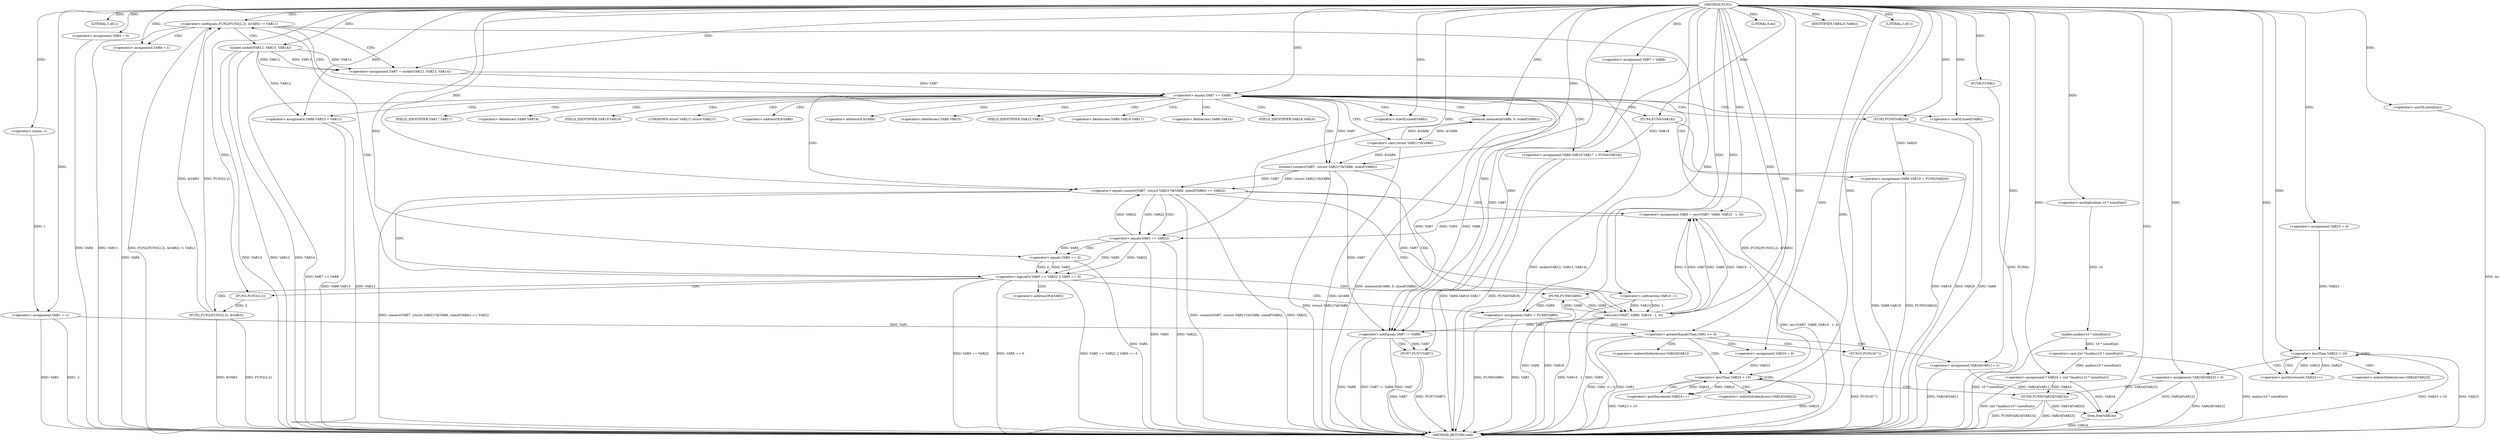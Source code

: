 digraph FUN1 {  
"1000100" [label = "(METHOD,FUN1)" ]
"1000284" [label = "(METHOD_RETURN,void)" ]
"1000103" [label = "(<operator>.assignment,VAR1 = -1)" ]
"1000105" [label = "(<operator>.minus,-1)" ]
"1000108" [label = "(LITERAL,1,if(1))" ]
"1000113" [label = "(<operator>.assignment,VAR4 = 0)" ]
"1000119" [label = "(<operator>.assignment,VAR7 = VAR8)" ]
"1000126" [label = "(<operator>.notEquals,FUN2(FUN3(2,2), &VAR3) != VAR11)" ]
"1000127" [label = "(FUN2,FUN2(FUN3(2,2), &VAR3))" ]
"1000128" [label = "(FUN3,FUN3(2,2))" ]
"1000136" [label = "(<operator>.assignment,VAR4 = 1)" ]
"1000139" [label = "(<operator>.assignment,VAR7 = socket(VAR12, VAR13, VAR14))" ]
"1000141" [label = "(socket,socket(VAR12, VAR13, VAR14))" ]
"1000146" [label = "(<operator>.equals,VAR7 == VAR8)" ]
"1000151" [label = "(memset,memset(&VAR6, 0, sizeof(VAR6)))" ]
"1000155" [label = "(<operator>.sizeOf,sizeof(VAR6))" ]
"1000157" [label = "(<operator>.assignment,VAR6.VAR15 = VAR12)" ]
"1000162" [label = "(<operator>.assignment,VAR6.VAR16.VAR17 = FUN4(VAR18))" ]
"1000168" [label = "(FUN4,FUN4(VAR18))" ]
"1000170" [label = "(<operator>.assignment,VAR6.VAR19 = FUN5(VAR20))" ]
"1000174" [label = "(FUN5,FUN5(VAR20))" ]
"1000177" [label = "(<operator>.equals,connect(VAR7, (struct VAR21*)&VAR6, sizeof(VAR6)) == VAR22)" ]
"1000178" [label = "(connect,connect(VAR7, (struct VAR21*)&VAR6, sizeof(VAR6)))" ]
"1000180" [label = "(<operator>.cast,(struct VAR21*)&VAR6)" ]
"1000184" [label = "(<operator>.sizeOf,sizeof(VAR6))" ]
"1000189" [label = "(<operator>.assignment,VAR5 = recv(VAR7, VAR9, VAR10 - 1, 0))" ]
"1000191" [label = "(recv,recv(VAR7, VAR9, VAR10 - 1, 0))" ]
"1000194" [label = "(<operator>.subtraction,VAR10 - 1)" ]
"1000199" [label = "(<operator>.logicalOr,VAR5 == VAR22 || VAR5 == 0)" ]
"1000200" [label = "(<operator>.equals,VAR5 == VAR22)" ]
"1000203" [label = "(<operator>.equals,VAR5 == 0)" ]
"1000208" [label = "(<operator>.assignment,VAR1 = FUN6(VAR9))" ]
"1000210" [label = "(FUN6,FUN6(VAR9))" ]
"1000212" [label = "(LITERAL,0,do)" ]
"1000214" [label = "(<operator>.notEquals,VAR7 != VAR8)" ]
"1000218" [label = "(FUN7,FUN7(VAR7))" ]
"1000221" [label = "(IDENTIFIER,VAR4,if (VAR4))" ]
"1000223" [label = "(FUN8,FUN8())" ]
"1000225" [label = "(LITERAL,1,if(1))" ]
"1000230" [label = "(<operator>.assignment,* VAR24 = (int *)malloc(10 * sizeof(int)))" ]
"1000232" [label = "(<operator>.cast,(int *)malloc(10 * sizeof(int)))" ]
"1000234" [label = "(malloc,malloc(10 * sizeof(int)))" ]
"1000235" [label = "(<operator>.multiplication,10 * sizeof(int))" ]
"1000237" [label = "(<operator>.sizeOf,sizeof(int))" ]
"1000240" [label = "(<operator>.assignment,VAR23 = 0)" ]
"1000243" [label = "(<operator>.lessThan,VAR23 < 10)" ]
"1000246" [label = "(<operator>.postIncrement,VAR23++)" ]
"1000249" [label = "(<operator>.assignment,VAR24[VAR23] = 0)" ]
"1000255" [label = "(<operator>.greaterEqualsThan,VAR1 >= 0)" ]
"1000259" [label = "(<operator>.assignment,VAR24[VAR1] = 1)" ]
"1000265" [label = "(<operator>.assignment,VAR23 = 0)" ]
"1000268" [label = "(<operator>.lessThan,VAR23 < 10)" ]
"1000271" [label = "(<operator>.postIncrement,VAR23++)" ]
"1000274" [label = "(FUN9,FUN9(VAR24[VAR23]))" ]
"1000280" [label = "(FUN10,FUN10(\"\"))" ]
"1000282" [label = "(free,free(VAR24))" ]
"1000131" [label = "(<operator>.addressOf,&VAR3)" ]
"1000152" [label = "(<operator>.addressOf,&VAR6)" ]
"1000158" [label = "(<operator>.fieldAccess,VAR6.VAR15)" ]
"1000160" [label = "(FIELD_IDENTIFIER,VAR15,VAR15)" ]
"1000163" [label = "(<operator>.fieldAccess,VAR6.VAR16.VAR17)" ]
"1000164" [label = "(<operator>.fieldAccess,VAR6.VAR16)" ]
"1000166" [label = "(FIELD_IDENTIFIER,VAR16,VAR16)" ]
"1000167" [label = "(FIELD_IDENTIFIER,VAR17,VAR17)" ]
"1000171" [label = "(<operator>.fieldAccess,VAR6.VAR19)" ]
"1000173" [label = "(FIELD_IDENTIFIER,VAR19,VAR19)" ]
"1000181" [label = "(UNKNOWN,struct VAR21*,struct VAR21*)" ]
"1000182" [label = "(<operator>.addressOf,&VAR6)" ]
"1000250" [label = "(<operator>.indirectIndexAccess,VAR24[VAR23])" ]
"1000260" [label = "(<operator>.indirectIndexAccess,VAR24[VAR1])" ]
"1000275" [label = "(<operator>.indirectIndexAccess,VAR24[VAR23])" ]
  "1000141" -> "1000284"  [ label = "DDG: VAR12"] 
  "1000184" -> "1000284"  [ label = "DDG: VAR6"] 
  "1000126" -> "1000284"  [ label = "DDG: FUN2(FUN3(2,2), &VAR3)"] 
  "1000126" -> "1000284"  [ label = "DDG: VAR11"] 
  "1000180" -> "1000284"  [ label = "DDG: &VAR6"] 
  "1000177" -> "1000284"  [ label = "DDG: connect(VAR7, (struct VAR21*)&VAR6, sizeof(VAR6))"] 
  "1000162" -> "1000284"  [ label = "DDG: FUN4(VAR18)"] 
  "1000259" -> "1000284"  [ label = "DDG: VAR24[VAR1]"] 
  "1000177" -> "1000284"  [ label = "DDG: VAR22"] 
  "1000126" -> "1000284"  [ label = "DDG: FUN2(FUN3(2,2), &VAR3) != VAR11"] 
  "1000191" -> "1000284"  [ label = "DDG: VAR10 - 1"] 
  "1000200" -> "1000284"  [ label = "DDG: VAR5"] 
  "1000223" -> "1000284"  [ label = "DDG: FUN8()"] 
  "1000208" -> "1000284"  [ label = "DDG: VAR1"] 
  "1000208" -> "1000284"  [ label = "DDG: FUN6(VAR9)"] 
  "1000151" -> "1000284"  [ label = "DDG: memset(&VAR6, 0, sizeof(VAR6))"] 
  "1000274" -> "1000284"  [ label = "DDG: VAR24[VAR23]"] 
  "1000168" -> "1000284"  [ label = "DDG: VAR18"] 
  "1000234" -> "1000284"  [ label = "DDG: 10 * sizeof(int)"] 
  "1000280" -> "1000284"  [ label = "DDG: FUN10(\"\")"] 
  "1000199" -> "1000284"  [ label = "DDG: VAR5 == VAR22"] 
  "1000214" -> "1000284"  [ label = "DDG: VAR8"] 
  "1000255" -> "1000284"  [ label = "DDG: VAR1 >= 0"] 
  "1000103" -> "1000284"  [ label = "DDG: VAR1"] 
  "1000103" -> "1000284"  [ label = "DDG: -1"] 
  "1000218" -> "1000284"  [ label = "DDG: VAR7"] 
  "1000214" -> "1000284"  [ label = "DDG: VAR7 != VAR8"] 
  "1000237" -> "1000284"  [ label = "DDG: int"] 
  "1000113" -> "1000284"  [ label = "DDG: VAR4"] 
  "1000139" -> "1000284"  [ label = "DDG: socket(VAR12, VAR13, VAR14)"] 
  "1000268" -> "1000284"  [ label = "DDG: VAR23"] 
  "1000194" -> "1000284"  [ label = "DDG: VAR10"] 
  "1000268" -> "1000284"  [ label = "DDG: VAR23 < 10"] 
  "1000141" -> "1000284"  [ label = "DDG: VAR14"] 
  "1000157" -> "1000284"  [ label = "DDG: VAR6.VAR15"] 
  "1000189" -> "1000284"  [ label = "DDG: recv(VAR7, VAR9, VAR10 - 1, 0)"] 
  "1000274" -> "1000284"  [ label = "DDG: FUN9(VAR24[VAR23])"] 
  "1000178" -> "1000284"  [ label = "DDG: (struct VAR21*)&VAR6"] 
  "1000218" -> "1000284"  [ label = "DDG: FUN7(VAR7)"] 
  "1000199" -> "1000284"  [ label = "DDG: VAR5 == 0"] 
  "1000199" -> "1000284"  [ label = "DDG: VAR5 == VAR22 || VAR5 == 0"] 
  "1000230" -> "1000284"  [ label = "DDG: (int *)malloc(10 * sizeof(int))"] 
  "1000191" -> "1000284"  [ label = "DDG: VAR9"] 
  "1000210" -> "1000284"  [ label = "DDG: VAR9"] 
  "1000232" -> "1000284"  [ label = "DDG: malloc(10 * sizeof(int))"] 
  "1000170" -> "1000284"  [ label = "DDG: VAR6.VAR19"] 
  "1000141" -> "1000284"  [ label = "DDG: VAR13"] 
  "1000214" -> "1000284"  [ label = "DDG: VAR7"] 
  "1000177" -> "1000284"  [ label = "DDG: connect(VAR7, (struct VAR21*)&VAR6, sizeof(VAR6)) == VAR22"] 
  "1000243" -> "1000284"  [ label = "DDG: VAR23"] 
  "1000127" -> "1000284"  [ label = "DDG: FUN3(2,2)"] 
  "1000249" -> "1000284"  [ label = "DDG: VAR24[VAR23]"] 
  "1000255" -> "1000284"  [ label = "DDG: VAR1"] 
  "1000162" -> "1000284"  [ label = "DDG: VAR6.VAR16.VAR17"] 
  "1000282" -> "1000284"  [ label = "DDG: VAR24"] 
  "1000146" -> "1000284"  [ label = "DDG: VAR7 == VAR8"] 
  "1000157" -> "1000284"  [ label = "DDG: VAR12"] 
  "1000170" -> "1000284"  [ label = "DDG: FUN5(VAR20)"] 
  "1000136" -> "1000284"  [ label = "DDG: VAR4"] 
  "1000243" -> "1000284"  [ label = "DDG: VAR23 < 10"] 
  "1000174" -> "1000284"  [ label = "DDG: VAR20"] 
  "1000203" -> "1000284"  [ label = "DDG: VAR5"] 
  "1000127" -> "1000284"  [ label = "DDG: &VAR3"] 
  "1000200" -> "1000284"  [ label = "DDG: VAR22"] 
  "1000105" -> "1000103"  [ label = "DDG: 1"] 
  "1000100" -> "1000103"  [ label = "DDG: "] 
  "1000100" -> "1000105"  [ label = "DDG: "] 
  "1000100" -> "1000108"  [ label = "DDG: "] 
  "1000100" -> "1000113"  [ label = "DDG: "] 
  "1000100" -> "1000119"  [ label = "DDG: "] 
  "1000127" -> "1000126"  [ label = "DDG: FUN3(2,2)"] 
  "1000127" -> "1000126"  [ label = "DDG: &VAR3"] 
  "1000128" -> "1000127"  [ label = "DDG: 2"] 
  "1000100" -> "1000128"  [ label = "DDG: "] 
  "1000100" -> "1000126"  [ label = "DDG: "] 
  "1000100" -> "1000136"  [ label = "DDG: "] 
  "1000141" -> "1000139"  [ label = "DDG: VAR12"] 
  "1000141" -> "1000139"  [ label = "DDG: VAR13"] 
  "1000141" -> "1000139"  [ label = "DDG: VAR14"] 
  "1000100" -> "1000139"  [ label = "DDG: "] 
  "1000100" -> "1000141"  [ label = "DDG: "] 
  "1000139" -> "1000146"  [ label = "DDG: VAR7"] 
  "1000100" -> "1000146"  [ label = "DDG: "] 
  "1000180" -> "1000151"  [ label = "DDG: &VAR6"] 
  "1000100" -> "1000151"  [ label = "DDG: "] 
  "1000100" -> "1000155"  [ label = "DDG: "] 
  "1000141" -> "1000157"  [ label = "DDG: VAR12"] 
  "1000100" -> "1000157"  [ label = "DDG: "] 
  "1000168" -> "1000162"  [ label = "DDG: VAR18"] 
  "1000100" -> "1000168"  [ label = "DDG: "] 
  "1000174" -> "1000170"  [ label = "DDG: VAR20"] 
  "1000100" -> "1000174"  [ label = "DDG: "] 
  "1000178" -> "1000177"  [ label = "DDG: VAR7"] 
  "1000178" -> "1000177"  [ label = "DDG: (struct VAR21*)&VAR6"] 
  "1000146" -> "1000178"  [ label = "DDG: VAR7"] 
  "1000100" -> "1000178"  [ label = "DDG: "] 
  "1000180" -> "1000178"  [ label = "DDG: &VAR6"] 
  "1000151" -> "1000180"  [ label = "DDG: &VAR6"] 
  "1000100" -> "1000184"  [ label = "DDG: "] 
  "1000200" -> "1000177"  [ label = "DDG: VAR22"] 
  "1000100" -> "1000177"  [ label = "DDG: "] 
  "1000191" -> "1000189"  [ label = "DDG: VAR7"] 
  "1000191" -> "1000189"  [ label = "DDG: VAR9"] 
  "1000191" -> "1000189"  [ label = "DDG: VAR10 - 1"] 
  "1000191" -> "1000189"  [ label = "DDG: 0"] 
  "1000100" -> "1000189"  [ label = "DDG: "] 
  "1000178" -> "1000191"  [ label = "DDG: VAR7"] 
  "1000100" -> "1000191"  [ label = "DDG: "] 
  "1000210" -> "1000191"  [ label = "DDG: VAR9"] 
  "1000194" -> "1000191"  [ label = "DDG: VAR10"] 
  "1000194" -> "1000191"  [ label = "DDG: 1"] 
  "1000100" -> "1000194"  [ label = "DDG: "] 
  "1000200" -> "1000199"  [ label = "DDG: VAR5"] 
  "1000200" -> "1000199"  [ label = "DDG: VAR22"] 
  "1000189" -> "1000200"  [ label = "DDG: VAR5"] 
  "1000100" -> "1000200"  [ label = "DDG: "] 
  "1000177" -> "1000200"  [ label = "DDG: VAR22"] 
  "1000203" -> "1000199"  [ label = "DDG: VAR5"] 
  "1000203" -> "1000199"  [ label = "DDG: 0"] 
  "1000200" -> "1000203"  [ label = "DDG: VAR5"] 
  "1000100" -> "1000203"  [ label = "DDG: "] 
  "1000210" -> "1000208"  [ label = "DDG: VAR9"] 
  "1000100" -> "1000208"  [ label = "DDG: "] 
  "1000191" -> "1000210"  [ label = "DDG: VAR9"] 
  "1000100" -> "1000210"  [ label = "DDG: "] 
  "1000100" -> "1000212"  [ label = "DDG: "] 
  "1000178" -> "1000214"  [ label = "DDG: VAR7"] 
  "1000119" -> "1000214"  [ label = "DDG: VAR7"] 
  "1000146" -> "1000214"  [ label = "DDG: VAR7"] 
  "1000191" -> "1000214"  [ label = "DDG: VAR7"] 
  "1000100" -> "1000214"  [ label = "DDG: "] 
  "1000146" -> "1000214"  [ label = "DDG: VAR8"] 
  "1000214" -> "1000218"  [ label = "DDG: VAR7"] 
  "1000100" -> "1000218"  [ label = "DDG: "] 
  "1000100" -> "1000221"  [ label = "DDG: "] 
  "1000100" -> "1000223"  [ label = "DDG: "] 
  "1000100" -> "1000225"  [ label = "DDG: "] 
  "1000232" -> "1000230"  [ label = "DDG: malloc(10 * sizeof(int))"] 
  "1000100" -> "1000230"  [ label = "DDG: "] 
  "1000234" -> "1000232"  [ label = "DDG: 10 * sizeof(int)"] 
  "1000235" -> "1000234"  [ label = "DDG: 10"] 
  "1000100" -> "1000235"  [ label = "DDG: "] 
  "1000100" -> "1000237"  [ label = "DDG: "] 
  "1000100" -> "1000240"  [ label = "DDG: "] 
  "1000240" -> "1000243"  [ label = "DDG: VAR23"] 
  "1000246" -> "1000243"  [ label = "DDG: VAR23"] 
  "1000100" -> "1000243"  [ label = "DDG: "] 
  "1000243" -> "1000246"  [ label = "DDG: VAR23"] 
  "1000100" -> "1000246"  [ label = "DDG: "] 
  "1000100" -> "1000249"  [ label = "DDG: "] 
  "1000208" -> "1000255"  [ label = "DDG: VAR1"] 
  "1000103" -> "1000255"  [ label = "DDG: VAR1"] 
  "1000100" -> "1000255"  [ label = "DDG: "] 
  "1000100" -> "1000259"  [ label = "DDG: "] 
  "1000100" -> "1000265"  [ label = "DDG: "] 
  "1000265" -> "1000268"  [ label = "DDG: VAR23"] 
  "1000271" -> "1000268"  [ label = "DDG: VAR23"] 
  "1000100" -> "1000268"  [ label = "DDG: "] 
  "1000268" -> "1000271"  [ label = "DDG: VAR23"] 
  "1000100" -> "1000271"  [ label = "DDG: "] 
  "1000230" -> "1000274"  [ label = "DDG: VAR24"] 
  "1000249" -> "1000274"  [ label = "DDG: VAR24[VAR23]"] 
  "1000100" -> "1000280"  [ label = "DDG: "] 
  "1000259" -> "1000282"  [ label = "DDG: VAR24[VAR1]"] 
  "1000274" -> "1000282"  [ label = "DDG: VAR24[VAR23]"] 
  "1000230" -> "1000282"  [ label = "DDG: VAR24"] 
  "1000249" -> "1000282"  [ label = "DDG: VAR24[VAR23]"] 
  "1000100" -> "1000282"  [ label = "DDG: "] 
  "1000126" -> "1000141"  [ label = "CDG: "] 
  "1000126" -> "1000139"  [ label = "CDG: "] 
  "1000126" -> "1000146"  [ label = "CDG: "] 
  "1000126" -> "1000136"  [ label = "CDG: "] 
  "1000146" -> "1000164"  [ label = "CDG: "] 
  "1000146" -> "1000174"  [ label = "CDG: "] 
  "1000146" -> "1000182"  [ label = "CDG: "] 
  "1000146" -> "1000166"  [ label = "CDG: "] 
  "1000146" -> "1000180"  [ label = "CDG: "] 
  "1000146" -> "1000157"  [ label = "CDG: "] 
  "1000146" -> "1000167"  [ label = "CDG: "] 
  "1000146" -> "1000151"  [ label = "CDG: "] 
  "1000146" -> "1000160"  [ label = "CDG: "] 
  "1000146" -> "1000152"  [ label = "CDG: "] 
  "1000146" -> "1000163"  [ label = "CDG: "] 
  "1000146" -> "1000168"  [ label = "CDG: "] 
  "1000146" -> "1000178"  [ label = "CDG: "] 
  "1000146" -> "1000173"  [ label = "CDG: "] 
  "1000146" -> "1000158"  [ label = "CDG: "] 
  "1000146" -> "1000155"  [ label = "CDG: "] 
  "1000146" -> "1000170"  [ label = "CDG: "] 
  "1000146" -> "1000171"  [ label = "CDG: "] 
  "1000146" -> "1000184"  [ label = "CDG: "] 
  "1000146" -> "1000177"  [ label = "CDG: "] 
  "1000146" -> "1000162"  [ label = "CDG: "] 
  "1000146" -> "1000181"  [ label = "CDG: "] 
  "1000177" -> "1000200"  [ label = "CDG: "] 
  "1000177" -> "1000191"  [ label = "CDG: "] 
  "1000177" -> "1000199"  [ label = "CDG: "] 
  "1000177" -> "1000194"  [ label = "CDG: "] 
  "1000177" -> "1000189"  [ label = "CDG: "] 
  "1000199" -> "1000208"  [ label = "CDG: "] 
  "1000199" -> "1000210"  [ label = "CDG: "] 
  "1000199" -> "1000127"  [ label = "CDG: "] 
  "1000199" -> "1000128"  [ label = "CDG: "] 
  "1000199" -> "1000126"  [ label = "CDG: "] 
  "1000199" -> "1000131"  [ label = "CDG: "] 
  "1000200" -> "1000203"  [ label = "CDG: "] 
  "1000214" -> "1000218"  [ label = "CDG: "] 
  "1000243" -> "1000243"  [ label = "CDG: "] 
  "1000243" -> "1000250"  [ label = "CDG: "] 
  "1000243" -> "1000246"  [ label = "CDG: "] 
  "1000243" -> "1000249"  [ label = "CDG: "] 
  "1000255" -> "1000268"  [ label = "CDG: "] 
  "1000255" -> "1000260"  [ label = "CDG: "] 
  "1000255" -> "1000259"  [ label = "CDG: "] 
  "1000255" -> "1000265"  [ label = "CDG: "] 
  "1000255" -> "1000280"  [ label = "CDG: "] 
  "1000268" -> "1000268"  [ label = "CDG: "] 
  "1000268" -> "1000274"  [ label = "CDG: "] 
  "1000268" -> "1000271"  [ label = "CDG: "] 
  "1000268" -> "1000275"  [ label = "CDG: "] 
}
